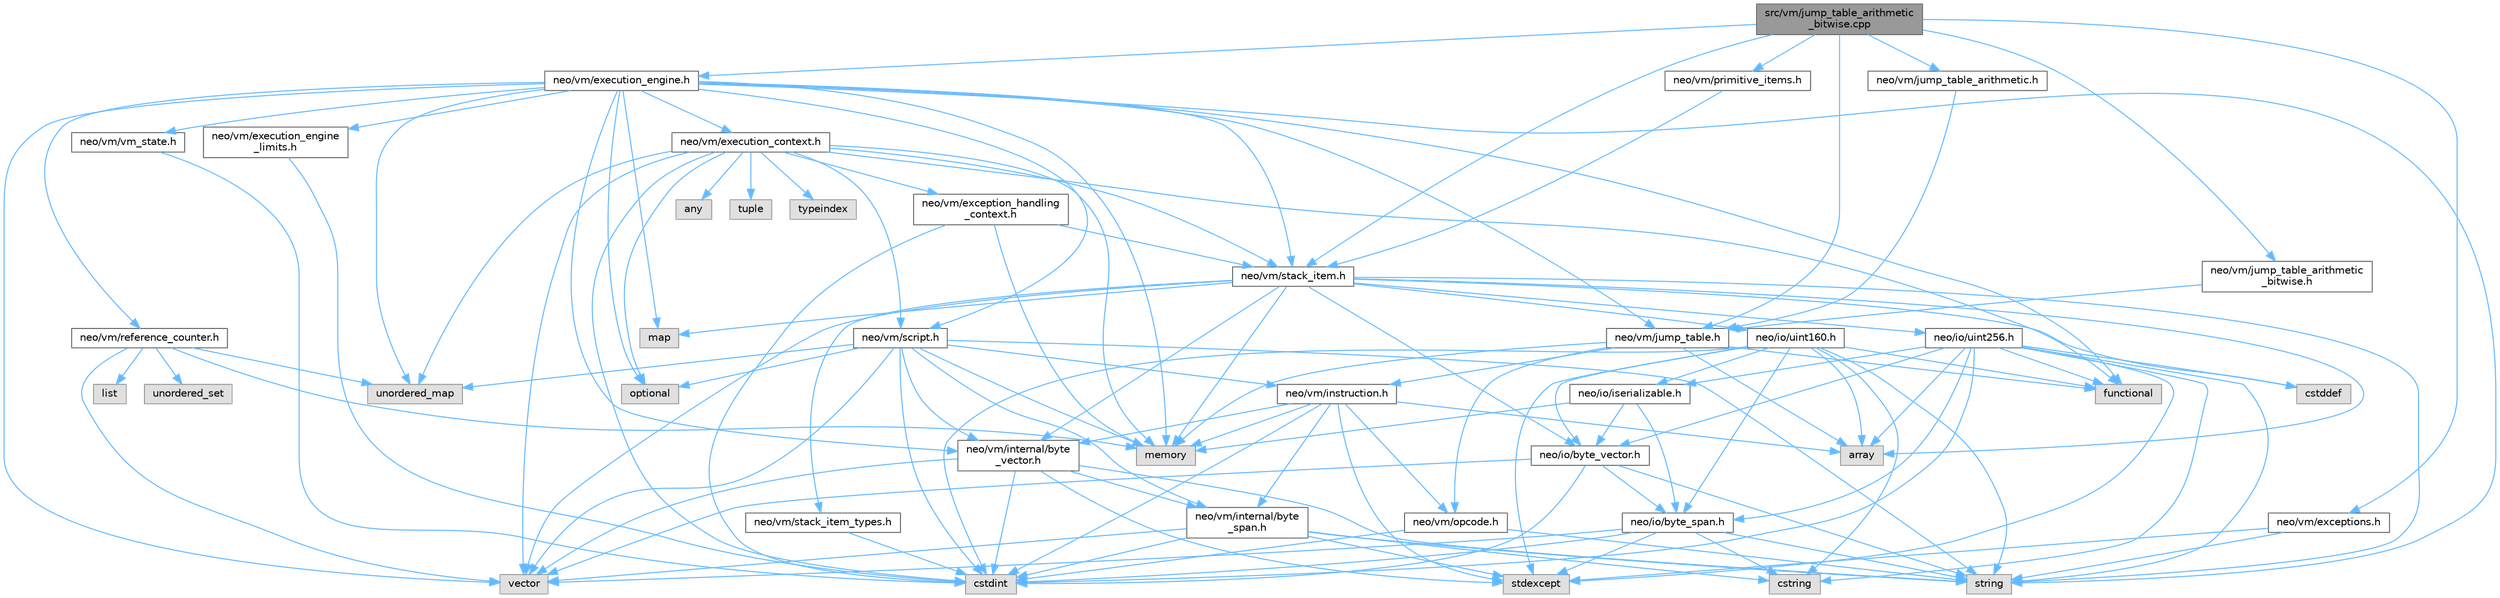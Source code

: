 digraph "src/vm/jump_table_arithmetic_bitwise.cpp"
{
 // LATEX_PDF_SIZE
  bgcolor="transparent";
  edge [fontname=Helvetica,fontsize=10,labelfontname=Helvetica,labelfontsize=10];
  node [fontname=Helvetica,fontsize=10,shape=box,height=0.2,width=0.4];
  Node1 [id="Node000001",label="src/vm/jump_table_arithmetic\l_bitwise.cpp",height=0.2,width=0.4,color="gray40", fillcolor="grey60", style="filled", fontcolor="black",tooltip=" "];
  Node1 -> Node2 [id="edge126_Node000001_Node000002",color="steelblue1",style="solid",tooltip=" "];
  Node2 [id="Node000002",label="neo/vm/exceptions.h",height=0.2,width=0.4,color="grey40", fillcolor="white", style="filled",URL="$vm_2exceptions_8h.html",tooltip=" "];
  Node2 -> Node3 [id="edge127_Node000002_Node000003",color="steelblue1",style="solid",tooltip=" "];
  Node3 [id="Node000003",label="stdexcept",height=0.2,width=0.4,color="grey60", fillcolor="#E0E0E0", style="filled",tooltip=" "];
  Node2 -> Node4 [id="edge128_Node000002_Node000004",color="steelblue1",style="solid",tooltip=" "];
  Node4 [id="Node000004",label="string",height=0.2,width=0.4,color="grey60", fillcolor="#E0E0E0", style="filled",tooltip=" "];
  Node1 -> Node5 [id="edge129_Node000001_Node000005",color="steelblue1",style="solid",tooltip=" "];
  Node5 [id="Node000005",label="neo/vm/execution_engine.h",height=0.2,width=0.4,color="grey40", fillcolor="white", style="filled",URL="$execution__engine_8h.html",tooltip=" "];
  Node5 -> Node6 [id="edge130_Node000005_Node000006",color="steelblue1",style="solid",tooltip=" "];
  Node6 [id="Node000006",label="neo/vm/execution_context.h",height=0.2,width=0.4,color="grey40", fillcolor="white", style="filled",URL="$execution__context_8h.html",tooltip=" "];
  Node6 -> Node7 [id="edge131_Node000006_Node000007",color="steelblue1",style="solid",tooltip=" "];
  Node7 [id="Node000007",label="neo/vm/exception_handling\l_context.h",height=0.2,width=0.4,color="grey40", fillcolor="white", style="filled",URL="$exception__handling__context_8h.html",tooltip=" "];
  Node7 -> Node8 [id="edge132_Node000007_Node000008",color="steelblue1",style="solid",tooltip=" "];
  Node8 [id="Node000008",label="neo/vm/stack_item.h",height=0.2,width=0.4,color="grey40", fillcolor="white", style="filled",URL="$stack__item_8h.html",tooltip=" "];
  Node8 -> Node9 [id="edge133_Node000008_Node000009",color="steelblue1",style="solid",tooltip=" "];
  Node9 [id="Node000009",label="neo/io/byte_vector.h",height=0.2,width=0.4,color="grey40", fillcolor="white", style="filled",URL="$io_2byte__vector_8h.html",tooltip=" "];
  Node9 -> Node10 [id="edge134_Node000009_Node000010",color="steelblue1",style="solid",tooltip=" "];
  Node10 [id="Node000010",label="neo/io/byte_span.h",height=0.2,width=0.4,color="grey40", fillcolor="white", style="filled",URL="$io_2byte__span_8h.html",tooltip=" "];
  Node10 -> Node11 [id="edge135_Node000010_Node000011",color="steelblue1",style="solid",tooltip=" "];
  Node11 [id="Node000011",label="cstdint",height=0.2,width=0.4,color="grey60", fillcolor="#E0E0E0", style="filled",tooltip=" "];
  Node10 -> Node12 [id="edge136_Node000010_Node000012",color="steelblue1",style="solid",tooltip=" "];
  Node12 [id="Node000012",label="cstring",height=0.2,width=0.4,color="grey60", fillcolor="#E0E0E0", style="filled",tooltip=" "];
  Node10 -> Node3 [id="edge137_Node000010_Node000003",color="steelblue1",style="solid",tooltip=" "];
  Node10 -> Node4 [id="edge138_Node000010_Node000004",color="steelblue1",style="solid",tooltip=" "];
  Node10 -> Node13 [id="edge139_Node000010_Node000013",color="steelblue1",style="solid",tooltip=" "];
  Node13 [id="Node000013",label="vector",height=0.2,width=0.4,color="grey60", fillcolor="#E0E0E0", style="filled",tooltip=" "];
  Node9 -> Node11 [id="edge140_Node000009_Node000011",color="steelblue1",style="solid",tooltip=" "];
  Node9 -> Node4 [id="edge141_Node000009_Node000004",color="steelblue1",style="solid",tooltip=" "];
  Node9 -> Node13 [id="edge142_Node000009_Node000013",color="steelblue1",style="solid",tooltip=" "];
  Node8 -> Node14 [id="edge143_Node000008_Node000014",color="steelblue1",style="solid",tooltip=" "];
  Node14 [id="Node000014",label="neo/io/uint160.h",height=0.2,width=0.4,color="grey40", fillcolor="white", style="filled",URL="$uint160_8h.html",tooltip=" "];
  Node14 -> Node10 [id="edge144_Node000014_Node000010",color="steelblue1",style="solid",tooltip=" "];
  Node14 -> Node9 [id="edge145_Node000014_Node000009",color="steelblue1",style="solid",tooltip=" "];
  Node14 -> Node15 [id="edge146_Node000014_Node000015",color="steelblue1",style="solid",tooltip=" "];
  Node15 [id="Node000015",label="neo/io/iserializable.h",height=0.2,width=0.4,color="grey40", fillcolor="white", style="filled",URL="$iserializable_8h.html",tooltip=" "];
  Node15 -> Node10 [id="edge147_Node000015_Node000010",color="steelblue1",style="solid",tooltip=" "];
  Node15 -> Node9 [id="edge148_Node000015_Node000009",color="steelblue1",style="solid",tooltip=" "];
  Node15 -> Node16 [id="edge149_Node000015_Node000016",color="steelblue1",style="solid",tooltip=" "];
  Node16 [id="Node000016",label="memory",height=0.2,width=0.4,color="grey60", fillcolor="#E0E0E0", style="filled",tooltip=" "];
  Node14 -> Node17 [id="edge150_Node000014_Node000017",color="steelblue1",style="solid",tooltip=" "];
  Node17 [id="Node000017",label="array",height=0.2,width=0.4,color="grey60", fillcolor="#E0E0E0", style="filled",tooltip=" "];
  Node14 -> Node11 [id="edge151_Node000014_Node000011",color="steelblue1",style="solid",tooltip=" "];
  Node14 -> Node12 [id="edge152_Node000014_Node000012",color="steelblue1",style="solid",tooltip=" "];
  Node14 -> Node18 [id="edge153_Node000014_Node000018",color="steelblue1",style="solid",tooltip=" "];
  Node18 [id="Node000018",label="functional",height=0.2,width=0.4,color="grey60", fillcolor="#E0E0E0", style="filled",tooltip=" "];
  Node14 -> Node3 [id="edge154_Node000014_Node000003",color="steelblue1",style="solid",tooltip=" "];
  Node14 -> Node4 [id="edge155_Node000014_Node000004",color="steelblue1",style="solid",tooltip=" "];
  Node8 -> Node19 [id="edge156_Node000008_Node000019",color="steelblue1",style="solid",tooltip=" "];
  Node19 [id="Node000019",label="neo/io/uint256.h",height=0.2,width=0.4,color="grey40", fillcolor="white", style="filled",URL="$uint256_8h.html",tooltip=" "];
  Node19 -> Node10 [id="edge157_Node000019_Node000010",color="steelblue1",style="solid",tooltip=" "];
  Node19 -> Node9 [id="edge158_Node000019_Node000009",color="steelblue1",style="solid",tooltip=" "];
  Node19 -> Node15 [id="edge159_Node000019_Node000015",color="steelblue1",style="solid",tooltip=" "];
  Node19 -> Node17 [id="edge160_Node000019_Node000017",color="steelblue1",style="solid",tooltip=" "];
  Node19 -> Node20 [id="edge161_Node000019_Node000020",color="steelblue1",style="solid",tooltip=" "];
  Node20 [id="Node000020",label="cstddef",height=0.2,width=0.4,color="grey60", fillcolor="#E0E0E0", style="filled",tooltip=" "];
  Node19 -> Node11 [id="edge162_Node000019_Node000011",color="steelblue1",style="solid",tooltip=" "];
  Node19 -> Node12 [id="edge163_Node000019_Node000012",color="steelblue1",style="solid",tooltip=" "];
  Node19 -> Node18 [id="edge164_Node000019_Node000018",color="steelblue1",style="solid",tooltip=" "];
  Node19 -> Node3 [id="edge165_Node000019_Node000003",color="steelblue1",style="solid",tooltip=" "];
  Node19 -> Node4 [id="edge166_Node000019_Node000004",color="steelblue1",style="solid",tooltip=" "];
  Node8 -> Node21 [id="edge167_Node000008_Node000021",color="steelblue1",style="solid",tooltip=" "];
  Node21 [id="Node000021",label="neo/vm/internal/byte\l_vector.h",height=0.2,width=0.4,color="grey40", fillcolor="white", style="filled",URL="$vm_2internal_2byte__vector_8h.html",tooltip=" "];
  Node21 -> Node22 [id="edge168_Node000021_Node000022",color="steelblue1",style="solid",tooltip=" "];
  Node22 [id="Node000022",label="neo/vm/internal/byte\l_span.h",height=0.2,width=0.4,color="grey40", fillcolor="white", style="filled",URL="$vm_2internal_2byte__span_8h.html",tooltip=" "];
  Node22 -> Node11 [id="edge169_Node000022_Node000011",color="steelblue1",style="solid",tooltip=" "];
  Node22 -> Node12 [id="edge170_Node000022_Node000012",color="steelblue1",style="solid",tooltip=" "];
  Node22 -> Node3 [id="edge171_Node000022_Node000003",color="steelblue1",style="solid",tooltip=" "];
  Node22 -> Node4 [id="edge172_Node000022_Node000004",color="steelblue1",style="solid",tooltip=" "];
  Node22 -> Node13 [id="edge173_Node000022_Node000013",color="steelblue1",style="solid",tooltip=" "];
  Node21 -> Node11 [id="edge174_Node000021_Node000011",color="steelblue1",style="solid",tooltip=" "];
  Node21 -> Node3 [id="edge175_Node000021_Node000003",color="steelblue1",style="solid",tooltip=" "];
  Node21 -> Node4 [id="edge176_Node000021_Node000004",color="steelblue1",style="solid",tooltip=" "];
  Node21 -> Node13 [id="edge177_Node000021_Node000013",color="steelblue1",style="solid",tooltip=" "];
  Node8 -> Node23 [id="edge178_Node000008_Node000023",color="steelblue1",style="solid",tooltip=" "];
  Node23 [id="Node000023",label="neo/vm/stack_item_types.h",height=0.2,width=0.4,color="grey40", fillcolor="white", style="filled",URL="$stack__item__types_8h.html",tooltip=" "];
  Node23 -> Node11 [id="edge179_Node000023_Node000011",color="steelblue1",style="solid",tooltip=" "];
  Node8 -> Node17 [id="edge180_Node000008_Node000017",color="steelblue1",style="solid",tooltip=" "];
  Node8 -> Node20 [id="edge181_Node000008_Node000020",color="steelblue1",style="solid",tooltip=" "];
  Node8 -> Node24 [id="edge182_Node000008_Node000024",color="steelblue1",style="solid",tooltip=" "];
  Node24 [id="Node000024",label="map",height=0.2,width=0.4,color="grey60", fillcolor="#E0E0E0", style="filled",tooltip=" "];
  Node8 -> Node16 [id="edge183_Node000008_Node000016",color="steelblue1",style="solid",tooltip=" "];
  Node8 -> Node4 [id="edge184_Node000008_Node000004",color="steelblue1",style="solid",tooltip=" "];
  Node8 -> Node13 [id="edge185_Node000008_Node000013",color="steelblue1",style="solid",tooltip=" "];
  Node7 -> Node11 [id="edge186_Node000007_Node000011",color="steelblue1",style="solid",tooltip=" "];
  Node7 -> Node16 [id="edge187_Node000007_Node000016",color="steelblue1",style="solid",tooltip=" "];
  Node6 -> Node25 [id="edge188_Node000006_Node000025",color="steelblue1",style="solid",tooltip=" "];
  Node25 [id="Node000025",label="neo/vm/script.h",height=0.2,width=0.4,color="grey40", fillcolor="white", style="filled",URL="$script_8h.html",tooltip=" "];
  Node25 -> Node26 [id="edge189_Node000025_Node000026",color="steelblue1",style="solid",tooltip=" "];
  Node26 [id="Node000026",label="neo/vm/instruction.h",height=0.2,width=0.4,color="grey40", fillcolor="white", style="filled",URL="$instruction_8h.html",tooltip=" "];
  Node26 -> Node22 [id="edge190_Node000026_Node000022",color="steelblue1",style="solid",tooltip=" "];
  Node26 -> Node21 [id="edge191_Node000026_Node000021",color="steelblue1",style="solid",tooltip=" "];
  Node26 -> Node27 [id="edge192_Node000026_Node000027",color="steelblue1",style="solid",tooltip=" "];
  Node27 [id="Node000027",label="neo/vm/opcode.h",height=0.2,width=0.4,color="grey40", fillcolor="white", style="filled",URL="$opcode_8h.html",tooltip=" "];
  Node27 -> Node11 [id="edge193_Node000027_Node000011",color="steelblue1",style="solid",tooltip=" "];
  Node27 -> Node4 [id="edge194_Node000027_Node000004",color="steelblue1",style="solid",tooltip=" "];
  Node26 -> Node17 [id="edge195_Node000026_Node000017",color="steelblue1",style="solid",tooltip=" "];
  Node26 -> Node11 [id="edge196_Node000026_Node000011",color="steelblue1",style="solid",tooltip=" "];
  Node26 -> Node16 [id="edge197_Node000026_Node000016",color="steelblue1",style="solid",tooltip=" "];
  Node26 -> Node3 [id="edge198_Node000026_Node000003",color="steelblue1",style="solid",tooltip=" "];
  Node25 -> Node22 [id="edge199_Node000025_Node000022",color="steelblue1",style="solid",tooltip=" "];
  Node25 -> Node21 [id="edge200_Node000025_Node000021",color="steelblue1",style="solid",tooltip=" "];
  Node25 -> Node11 [id="edge201_Node000025_Node000011",color="steelblue1",style="solid",tooltip=" "];
  Node25 -> Node16 [id="edge202_Node000025_Node000016",color="steelblue1",style="solid",tooltip=" "];
  Node25 -> Node28 [id="edge203_Node000025_Node000028",color="steelblue1",style="solid",tooltip=" "];
  Node28 [id="Node000028",label="optional",height=0.2,width=0.4,color="grey60", fillcolor="#E0E0E0", style="filled",tooltip=" "];
  Node25 -> Node4 [id="edge204_Node000025_Node000004",color="steelblue1",style="solid",tooltip=" "];
  Node25 -> Node29 [id="edge205_Node000025_Node000029",color="steelblue1",style="solid",tooltip=" "];
  Node29 [id="Node000029",label="unordered_map",height=0.2,width=0.4,color="grey60", fillcolor="#E0E0E0", style="filled",tooltip=" "];
  Node25 -> Node13 [id="edge206_Node000025_Node000013",color="steelblue1",style="solid",tooltip=" "];
  Node6 -> Node8 [id="edge207_Node000006_Node000008",color="steelblue1",style="solid",tooltip=" "];
  Node6 -> Node30 [id="edge208_Node000006_Node000030",color="steelblue1",style="solid",tooltip=" "];
  Node30 [id="Node000030",label="any",height=0.2,width=0.4,color="grey60", fillcolor="#E0E0E0", style="filled",tooltip=" "];
  Node6 -> Node11 [id="edge209_Node000006_Node000011",color="steelblue1",style="solid",tooltip=" "];
  Node6 -> Node18 [id="edge210_Node000006_Node000018",color="steelblue1",style="solid",tooltip=" "];
  Node6 -> Node16 [id="edge211_Node000006_Node000016",color="steelblue1",style="solid",tooltip=" "];
  Node6 -> Node28 [id="edge212_Node000006_Node000028",color="steelblue1",style="solid",tooltip=" "];
  Node6 -> Node31 [id="edge213_Node000006_Node000031",color="steelblue1",style="solid",tooltip=" "];
  Node31 [id="Node000031",label="tuple",height=0.2,width=0.4,color="grey60", fillcolor="#E0E0E0", style="filled",tooltip=" "];
  Node6 -> Node32 [id="edge214_Node000006_Node000032",color="steelblue1",style="solid",tooltip=" "];
  Node32 [id="Node000032",label="typeindex",height=0.2,width=0.4,color="grey60", fillcolor="#E0E0E0", style="filled",tooltip=" "];
  Node6 -> Node29 [id="edge215_Node000006_Node000029",color="steelblue1",style="solid",tooltip=" "];
  Node6 -> Node13 [id="edge216_Node000006_Node000013",color="steelblue1",style="solid",tooltip=" "];
  Node5 -> Node33 [id="edge217_Node000005_Node000033",color="steelblue1",style="solid",tooltip=" "];
  Node33 [id="Node000033",label="neo/vm/execution_engine\l_limits.h",height=0.2,width=0.4,color="grey40", fillcolor="white", style="filled",URL="$execution__engine__limits_8h.html",tooltip=" "];
  Node33 -> Node11 [id="edge218_Node000033_Node000011",color="steelblue1",style="solid",tooltip=" "];
  Node5 -> Node21 [id="edge219_Node000005_Node000021",color="steelblue1",style="solid",tooltip=" "];
  Node5 -> Node34 [id="edge220_Node000005_Node000034",color="steelblue1",style="solid",tooltip=" "];
  Node34 [id="Node000034",label="neo/vm/jump_table.h",height=0.2,width=0.4,color="grey40", fillcolor="white", style="filled",URL="$jump__table_8h.html",tooltip=" "];
  Node34 -> Node26 [id="edge221_Node000034_Node000026",color="steelblue1",style="solid",tooltip=" "];
  Node34 -> Node27 [id="edge222_Node000034_Node000027",color="steelblue1",style="solid",tooltip=" "];
  Node34 -> Node17 [id="edge223_Node000034_Node000017",color="steelblue1",style="solid",tooltip=" "];
  Node34 -> Node18 [id="edge224_Node000034_Node000018",color="steelblue1",style="solid",tooltip=" "];
  Node34 -> Node16 [id="edge225_Node000034_Node000016",color="steelblue1",style="solid",tooltip=" "];
  Node5 -> Node35 [id="edge226_Node000005_Node000035",color="steelblue1",style="solid",tooltip=" "];
  Node35 [id="Node000035",label="neo/vm/reference_counter.h",height=0.2,width=0.4,color="grey40", fillcolor="white", style="filled",URL="$reference__counter_8h.html",tooltip=" "];
  Node35 -> Node36 [id="edge227_Node000035_Node000036",color="steelblue1",style="solid",tooltip=" "];
  Node36 [id="Node000036",label="list",height=0.2,width=0.4,color="grey60", fillcolor="#E0E0E0", style="filled",tooltip=" "];
  Node35 -> Node16 [id="edge228_Node000035_Node000016",color="steelblue1",style="solid",tooltip=" "];
  Node35 -> Node29 [id="edge229_Node000035_Node000029",color="steelblue1",style="solid",tooltip=" "];
  Node35 -> Node37 [id="edge230_Node000035_Node000037",color="steelblue1",style="solid",tooltip=" "];
  Node37 [id="Node000037",label="unordered_set",height=0.2,width=0.4,color="grey60", fillcolor="#E0E0E0", style="filled",tooltip=" "];
  Node35 -> Node13 [id="edge231_Node000035_Node000013",color="steelblue1",style="solid",tooltip=" "];
  Node5 -> Node25 [id="edge232_Node000005_Node000025",color="steelblue1",style="solid",tooltip=" "];
  Node5 -> Node8 [id="edge233_Node000005_Node000008",color="steelblue1",style="solid",tooltip=" "];
  Node5 -> Node38 [id="edge234_Node000005_Node000038",color="steelblue1",style="solid",tooltip=" "];
  Node38 [id="Node000038",label="neo/vm/vm_state.h",height=0.2,width=0.4,color="grey40", fillcolor="white", style="filled",URL="$vm__state_8h.html",tooltip=" "];
  Node38 -> Node11 [id="edge235_Node000038_Node000011",color="steelblue1",style="solid",tooltip=" "];
  Node5 -> Node18 [id="edge236_Node000005_Node000018",color="steelblue1",style="solid",tooltip=" "];
  Node5 -> Node24 [id="edge237_Node000005_Node000024",color="steelblue1",style="solid",tooltip=" "];
  Node5 -> Node16 [id="edge238_Node000005_Node000016",color="steelblue1",style="solid",tooltip=" "];
  Node5 -> Node28 [id="edge239_Node000005_Node000028",color="steelblue1",style="solid",tooltip=" "];
  Node5 -> Node4 [id="edge240_Node000005_Node000004",color="steelblue1",style="solid",tooltip=" "];
  Node5 -> Node29 [id="edge241_Node000005_Node000029",color="steelblue1",style="solid",tooltip=" "];
  Node5 -> Node13 [id="edge242_Node000005_Node000013",color="steelblue1",style="solid",tooltip=" "];
  Node1 -> Node34 [id="edge243_Node000001_Node000034",color="steelblue1",style="solid",tooltip=" "];
  Node1 -> Node39 [id="edge244_Node000001_Node000039",color="steelblue1",style="solid",tooltip=" "];
  Node39 [id="Node000039",label="neo/vm/jump_table_arithmetic.h",height=0.2,width=0.4,color="grey40", fillcolor="white", style="filled",URL="$jump__table__arithmetic_8h.html",tooltip=" "];
  Node39 -> Node34 [id="edge245_Node000039_Node000034",color="steelblue1",style="solid",tooltip=" "];
  Node1 -> Node40 [id="edge246_Node000001_Node000040",color="steelblue1",style="solid",tooltip=" "];
  Node40 [id="Node000040",label="neo/vm/jump_table_arithmetic\l_bitwise.h",height=0.2,width=0.4,color="grey40", fillcolor="white", style="filled",URL="$jump__table__arithmetic__bitwise_8h.html",tooltip=" "];
  Node40 -> Node34 [id="edge247_Node000040_Node000034",color="steelblue1",style="solid",tooltip=" "];
  Node1 -> Node41 [id="edge248_Node000001_Node000041",color="steelblue1",style="solid",tooltip=" "];
  Node41 [id="Node000041",label="neo/vm/primitive_items.h",height=0.2,width=0.4,color="grey40", fillcolor="white", style="filled",URL="$primitive__items_8h.html",tooltip=" "];
  Node41 -> Node8 [id="edge249_Node000041_Node000008",color="steelblue1",style="solid",tooltip=" "];
  Node1 -> Node8 [id="edge250_Node000001_Node000008",color="steelblue1",style="solid",tooltip=" "];
}
